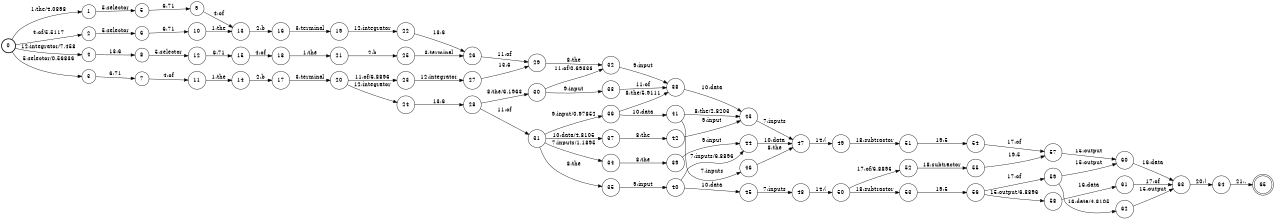 digraph FST {
rankdir = LR;
size = "8.5,11";
label = "";
center = 1;
orientation = Portrait;
ranksep = "0.4";
nodesep = "0.25";
0 [label = "0", shape = circle, style = bold, fontsize = 14]
	0 -> 1 [label = "1:the/4.0898", fontsize = 14];
	0 -> 2 [label = "4:of/5.5117", fontsize = 14];
	0 -> 3 [label = "5:selector/0.56836", fontsize = 14];
	0 -> 4 [label = "12:integrator/7.458", fontsize = 14];
1 [label = "1", shape = circle, style = solid, fontsize = 14]
	1 -> 5 [label = "5:selector", fontsize = 14];
2 [label = "2", shape = circle, style = solid, fontsize = 14]
	2 -> 6 [label = "5:selector", fontsize = 14];
3 [label = "3", shape = circle, style = solid, fontsize = 14]
	3 -> 7 [label = "6:71", fontsize = 14];
4 [label = "4", shape = circle, style = solid, fontsize = 14]
	4 -> 8 [label = "13:6", fontsize = 14];
5 [label = "5", shape = circle, style = solid, fontsize = 14]
	5 -> 9 [label = "6:71", fontsize = 14];
6 [label = "6", shape = circle, style = solid, fontsize = 14]
	6 -> 10 [label = "6:71", fontsize = 14];
7 [label = "7", shape = circle, style = solid, fontsize = 14]
	7 -> 11 [label = "4:of", fontsize = 14];
8 [label = "8", shape = circle, style = solid, fontsize = 14]
	8 -> 12 [label = "5:selector", fontsize = 14];
9 [label = "9", shape = circle, style = solid, fontsize = 14]
	9 -> 13 [label = "4:of", fontsize = 14];
10 [label = "10", shape = circle, style = solid, fontsize = 14]
	10 -> 13 [label = "1:the", fontsize = 14];
11 [label = "11", shape = circle, style = solid, fontsize = 14]
	11 -> 14 [label = "1:the", fontsize = 14];
12 [label = "12", shape = circle, style = solid, fontsize = 14]
	12 -> 15 [label = "6:71", fontsize = 14];
13 [label = "13", shape = circle, style = solid, fontsize = 14]
	13 -> 16 [label = "2:b", fontsize = 14];
14 [label = "14", shape = circle, style = solid, fontsize = 14]
	14 -> 17 [label = "2:b", fontsize = 14];
15 [label = "15", shape = circle, style = solid, fontsize = 14]
	15 -> 18 [label = "4:of", fontsize = 14];
16 [label = "16", shape = circle, style = solid, fontsize = 14]
	16 -> 19 [label = "3:terminal", fontsize = 14];
17 [label = "17", shape = circle, style = solid, fontsize = 14]
	17 -> 20 [label = "3:terminal", fontsize = 14];
18 [label = "18", shape = circle, style = solid, fontsize = 14]
	18 -> 21 [label = "1:the", fontsize = 14];
19 [label = "19", shape = circle, style = solid, fontsize = 14]
	19 -> 22 [label = "12:integrator", fontsize = 14];
20 [label = "20", shape = circle, style = solid, fontsize = 14]
	20 -> 23 [label = "11:of/6.8896", fontsize = 14];
	20 -> 24 [label = "12:integrator", fontsize = 14];
21 [label = "21", shape = circle, style = solid, fontsize = 14]
	21 -> 25 [label = "2:b", fontsize = 14];
22 [label = "22", shape = circle, style = solid, fontsize = 14]
	22 -> 26 [label = "13:6", fontsize = 14];
23 [label = "23", shape = circle, style = solid, fontsize = 14]
	23 -> 27 [label = "12:integrator", fontsize = 14];
24 [label = "24", shape = circle, style = solid, fontsize = 14]
	24 -> 28 [label = "13:6", fontsize = 14];
25 [label = "25", shape = circle, style = solid, fontsize = 14]
	25 -> 26 [label = "3:terminal", fontsize = 14];
26 [label = "26", shape = circle, style = solid, fontsize = 14]
	26 -> 29 [label = "11:of", fontsize = 14];
27 [label = "27", shape = circle, style = solid, fontsize = 14]
	27 -> 29 [label = "13:6", fontsize = 14];
28 [label = "28", shape = circle, style = solid, fontsize = 14]
	28 -> 30 [label = "8:the/6.1963", fontsize = 14];
	28 -> 31 [label = "11:of", fontsize = 14];
29 [label = "29", shape = circle, style = solid, fontsize = 14]
	29 -> 32 [label = "8:the", fontsize = 14];
30 [label = "30", shape = circle, style = solid, fontsize = 14]
	30 -> 32 [label = "11:of/0.69336", fontsize = 14];
	30 -> 33 [label = "9:input", fontsize = 14];
31 [label = "31", shape = circle, style = solid, fontsize = 14]
	31 -> 35 [label = "8:the", fontsize = 14];
	31 -> 34 [label = "7:inputs/1.1895", fontsize = 14];
	31 -> 36 [label = "9:input/0.97852", fontsize = 14];
	31 -> 37 [label = "10:data/4.8105", fontsize = 14];
32 [label = "32", shape = circle, style = solid, fontsize = 14]
	32 -> 38 [label = "9:input", fontsize = 14];
33 [label = "33", shape = circle, style = solid, fontsize = 14]
	33 -> 38 [label = "11:of", fontsize = 14];
34 [label = "34", shape = circle, style = solid, fontsize = 14]
	34 -> 39 [label = "8:the", fontsize = 14];
35 [label = "35", shape = circle, style = solid, fontsize = 14]
	35 -> 40 [label = "9:input", fontsize = 14];
36 [label = "36", shape = circle, style = solid, fontsize = 14]
	36 -> 38 [label = "8:the/5.9111", fontsize = 14];
	36 -> 41 [label = "10:data", fontsize = 14];
37 [label = "37", shape = circle, style = solid, fontsize = 14]
	37 -> 42 [label = "8:the", fontsize = 14];
38 [label = "38", shape = circle, style = solid, fontsize = 14]
	38 -> 43 [label = "10:data", fontsize = 14];
39 [label = "39", shape = circle, style = solid, fontsize = 14]
	39 -> 44 [label = "9:input", fontsize = 14];
40 [label = "40", shape = circle, style = solid, fontsize = 14]
	40 -> 44 [label = "7:inputs/6.8896", fontsize = 14];
	40 -> 45 [label = "10:data", fontsize = 14];
41 [label = "41", shape = circle, style = solid, fontsize = 14]
	41 -> 43 [label = "8:the/2.8203", fontsize = 14];
	41 -> 46 [label = "7:inputs", fontsize = 14];
42 [label = "42", shape = circle, style = solid, fontsize = 14]
	42 -> 43 [label = "9:input", fontsize = 14];
43 [label = "43", shape = circle, style = solid, fontsize = 14]
	43 -> 47 [label = "7:inputs", fontsize = 14];
44 [label = "44", shape = circle, style = solid, fontsize = 14]
	44 -> 47 [label = "10:data", fontsize = 14];
45 [label = "45", shape = circle, style = solid, fontsize = 14]
	45 -> 48 [label = "7:inputs", fontsize = 14];
46 [label = "46", shape = circle, style = solid, fontsize = 14]
	46 -> 47 [label = "8:the", fontsize = 14];
47 [label = "47", shape = circle, style = solid, fontsize = 14]
	47 -> 49 [label = "14:(", fontsize = 14];
48 [label = "48", shape = circle, style = solid, fontsize = 14]
	48 -> 50 [label = "14:(", fontsize = 14];
49 [label = "49", shape = circle, style = solid, fontsize = 14]
	49 -> 51 [label = "18:subtractor", fontsize = 14];
50 [label = "50", shape = circle, style = solid, fontsize = 14]
	50 -> 52 [label = "17:of/6.8896", fontsize = 14];
	50 -> 53 [label = "18:subtractor", fontsize = 14];
51 [label = "51", shape = circle, style = solid, fontsize = 14]
	51 -> 54 [label = "19:5", fontsize = 14];
52 [label = "52", shape = circle, style = solid, fontsize = 14]
	52 -> 55 [label = "18:subtractor", fontsize = 14];
53 [label = "53", shape = circle, style = solid, fontsize = 14]
	53 -> 56 [label = "19:5", fontsize = 14];
54 [label = "54", shape = circle, style = solid, fontsize = 14]
	54 -> 57 [label = "17:of", fontsize = 14];
55 [label = "55", shape = circle, style = solid, fontsize = 14]
	55 -> 57 [label = "19:5", fontsize = 14];
56 [label = "56", shape = circle, style = solid, fontsize = 14]
	56 -> 59 [label = "17:of", fontsize = 14];
	56 -> 58 [label = "15:output/6.8896", fontsize = 14];
57 [label = "57", shape = circle, style = solid, fontsize = 14]
	57 -> 60 [label = "15:output", fontsize = 14];
58 [label = "58", shape = circle, style = solid, fontsize = 14]
	58 -> 61 [label = "16:data", fontsize = 14];
59 [label = "59", shape = circle, style = solid, fontsize = 14]
	59 -> 62 [label = "16:data/4.8105", fontsize = 14];
	59 -> 60 [label = "15:output", fontsize = 14];
60 [label = "60", shape = circle, style = solid, fontsize = 14]
	60 -> 63 [label = "16:data", fontsize = 14];
61 [label = "61", shape = circle, style = solid, fontsize = 14]
	61 -> 63 [label = "17:of", fontsize = 14];
62 [label = "62", shape = circle, style = solid, fontsize = 14]
	62 -> 63 [label = "15:output", fontsize = 14];
63 [label = "63", shape = circle, style = solid, fontsize = 14]
	63 -> 64 [label = "20:)", fontsize = 14];
64 [label = "64", shape = circle, style = solid, fontsize = 14]
	64 -> 65 [label = "21:.", fontsize = 14];
65 [label = "65", shape = doublecircle, style = solid, fontsize = 14]
}
